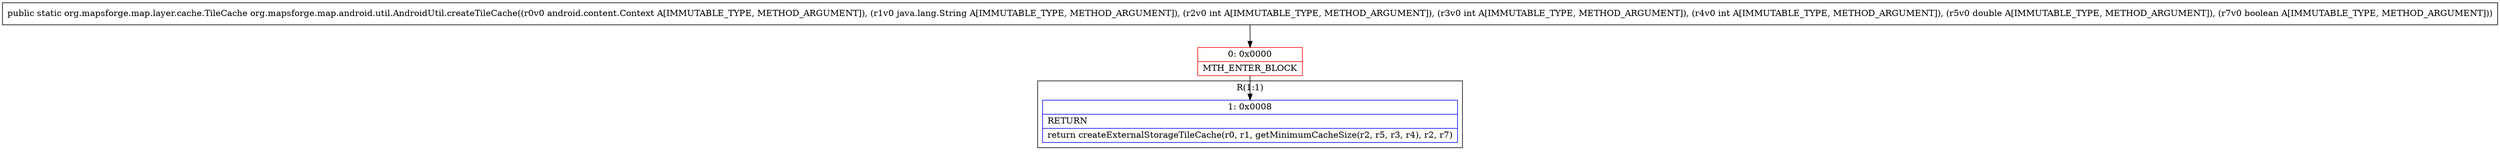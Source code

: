digraph "CFG fororg.mapsforge.map.android.util.AndroidUtil.createTileCache(Landroid\/content\/Context;Ljava\/lang\/String;IIIDZ)Lorg\/mapsforge\/map\/layer\/cache\/TileCache;" {
subgraph cluster_Region_398352062 {
label = "R(1:1)";
node [shape=record,color=blue];
Node_1 [shape=record,label="{1\:\ 0x0008|RETURN\l|return createExternalStorageTileCache(r0, r1, getMinimumCacheSize(r2, r5, r3, r4), r2, r7)\l}"];
}
Node_0 [shape=record,color=red,label="{0\:\ 0x0000|MTH_ENTER_BLOCK\l}"];
MethodNode[shape=record,label="{public static org.mapsforge.map.layer.cache.TileCache org.mapsforge.map.android.util.AndroidUtil.createTileCache((r0v0 android.content.Context A[IMMUTABLE_TYPE, METHOD_ARGUMENT]), (r1v0 java.lang.String A[IMMUTABLE_TYPE, METHOD_ARGUMENT]), (r2v0 int A[IMMUTABLE_TYPE, METHOD_ARGUMENT]), (r3v0 int A[IMMUTABLE_TYPE, METHOD_ARGUMENT]), (r4v0 int A[IMMUTABLE_TYPE, METHOD_ARGUMENT]), (r5v0 double A[IMMUTABLE_TYPE, METHOD_ARGUMENT]), (r7v0 boolean A[IMMUTABLE_TYPE, METHOD_ARGUMENT])) }"];
MethodNode -> Node_0;
Node_0 -> Node_1;
}

